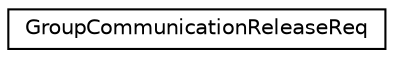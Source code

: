 digraph "Graphical Class Hierarchy"
{
 // LATEX_PDF_SIZE
  edge [fontname="Helvetica",fontsize="10",labelfontname="Helvetica",labelfontsize="10"];
  node [fontname="Helvetica",fontsize="10",shape=record];
  rankdir="LR";
  Node0 [label="GroupCommunicationReleaseReq",height=0.2,width=0.4,color="black", fillcolor="white", style="filled",URL="$structGroupCommunicationReleaseReq.html",tooltip=" "];
}
